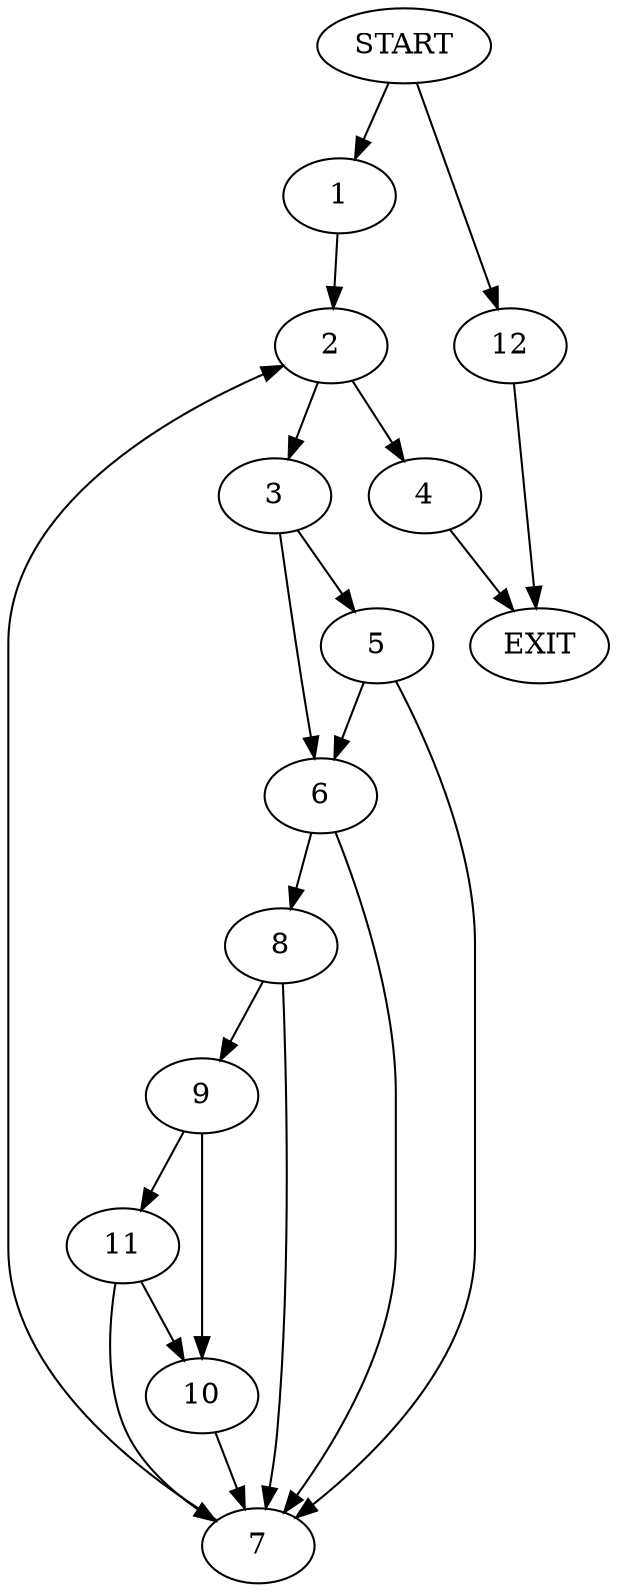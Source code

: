 digraph {
0 [label="START"]
13 [label="EXIT"]
0 -> 1
1 -> 2
2 -> 3
2 -> 4
3 -> 5
3 -> 6
4 -> 13
5 -> 7
5 -> 6
6 -> 8
6 -> 7
7 -> 2
8 -> 9
8 -> 7
9 -> 10
9 -> 11
11 -> 10
11 -> 7
10 -> 7
0 -> 12
12 -> 13
}
